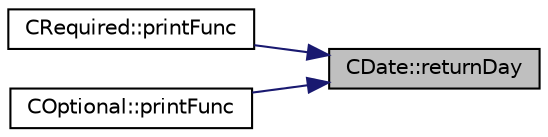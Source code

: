 digraph "CDate::returnDay"
{
 // LATEX_PDF_SIZE
  edge [fontname="Helvetica",fontsize="10",labelfontname="Helvetica",labelfontsize="10"];
  node [fontname="Helvetica",fontsize="10",shape=record];
  rankdir="RL";
  Node1 [label="CDate::returnDay",height=0.2,width=0.4,color="black", fillcolor="grey75", style="filled", fontcolor="black",tooltip=" "];
  Node1 -> Node2 [dir="back",color="midnightblue",fontsize="10",style="solid",fontname="Helvetica"];
  Node2 [label="CRequired::printFunc",height=0.2,width=0.4,color="black", fillcolor="white", style="filled",URL="$classCRequired.html#a88371bbdd2994bd535834dc7c948fa99",tooltip=" "];
  Node1 -> Node3 [dir="back",color="midnightblue",fontsize="10",style="solid",fontname="Helvetica"];
  Node3 [label="COptional::printFunc",height=0.2,width=0.4,color="black", fillcolor="white", style="filled",URL="$classCOptional.html#a1017ba7f69370a4ad499711d3683cd18",tooltip=" "];
}
